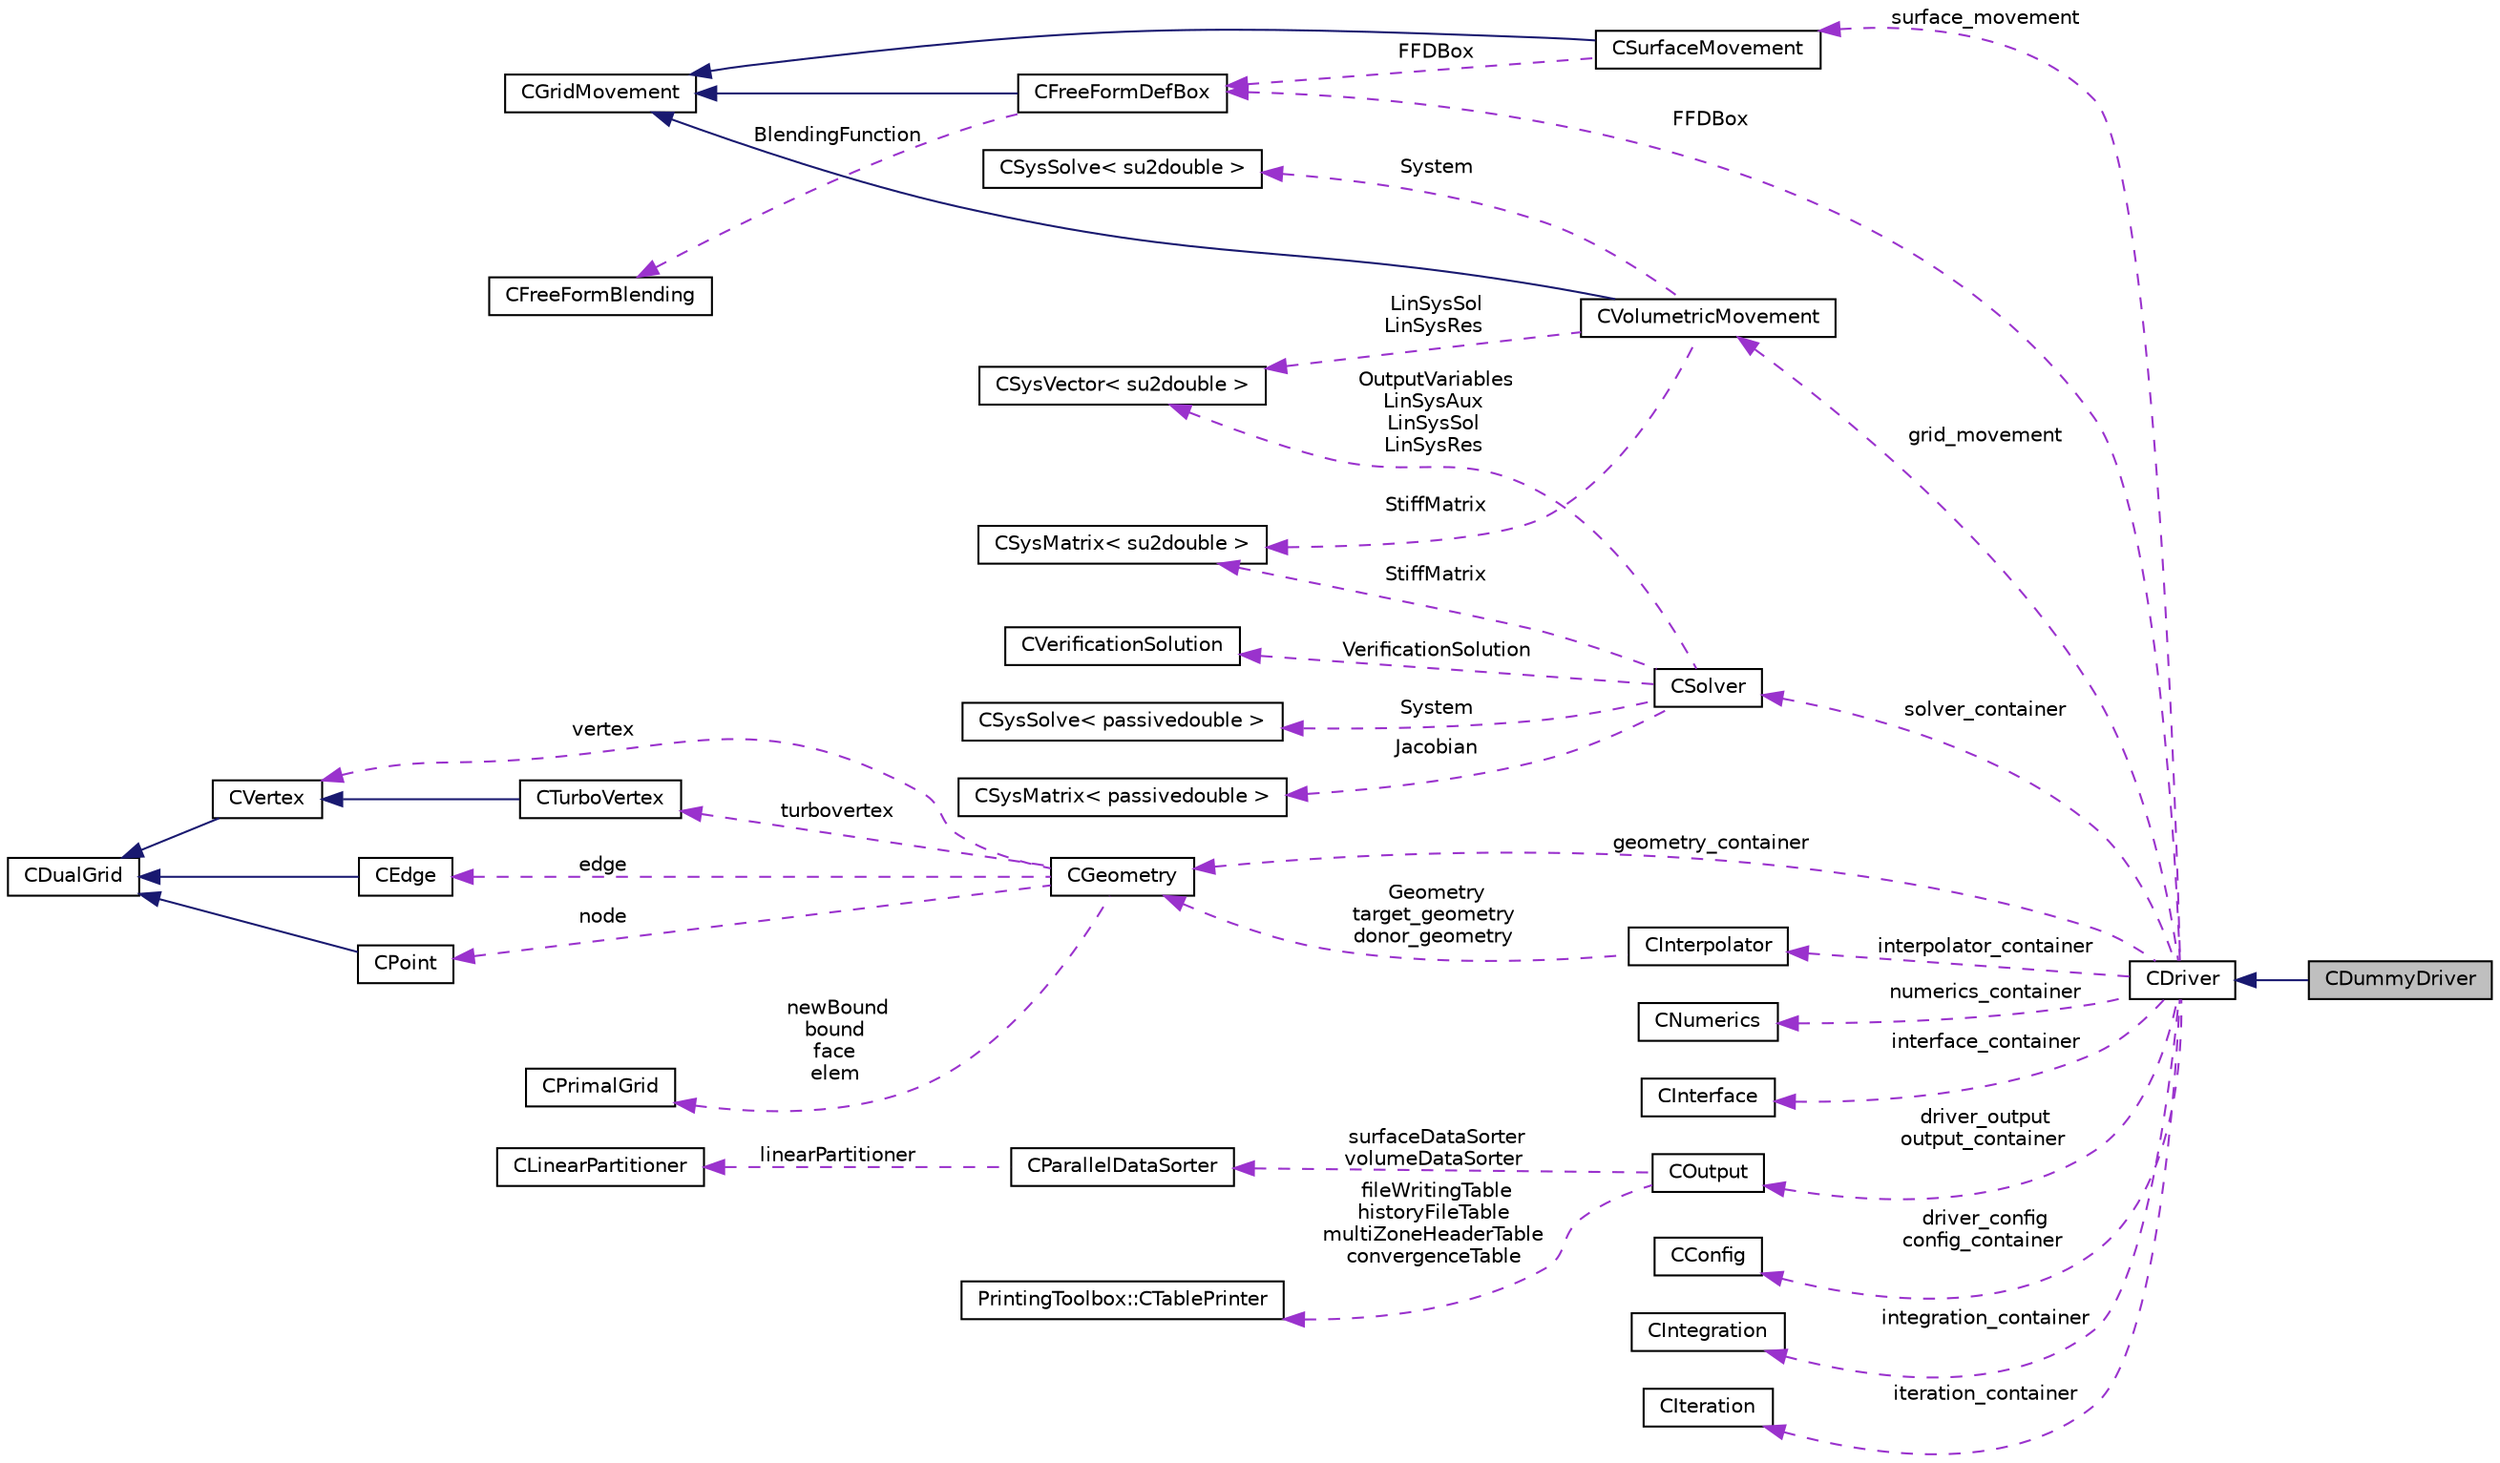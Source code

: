 digraph "CDummyDriver"
{
  edge [fontname="Helvetica",fontsize="10",labelfontname="Helvetica",labelfontsize="10"];
  node [fontname="Helvetica",fontsize="10",shape=record];
  rankdir="LR";
  Node2 [label="CDummyDriver",height=0.2,width=0.4,color="black", fillcolor="grey75", style="filled", fontcolor="black"];
  Node3 -> Node2 [dir="back",color="midnightblue",fontsize="10",style="solid",fontname="Helvetica"];
  Node3 [label="CDriver",height=0.2,width=0.4,color="black", fillcolor="white", style="filled",URL="$class_c_driver.html",tooltip="Parent class for driving an iteration of a single or multi-zone problem. "];
  Node4 -> Node3 [dir="back",color="darkorchid3",fontsize="10",style="dashed",label=" surface_movement" ,fontname="Helvetica"];
  Node4 [label="CSurfaceMovement",height=0.2,width=0.4,color="black", fillcolor="white", style="filled",URL="$class_c_surface_movement.html",tooltip="Class for moving the surface numerical grid. "];
  Node5 -> Node4 [dir="back",color="midnightblue",fontsize="10",style="solid",fontname="Helvetica"];
  Node5 [label="CGridMovement",height=0.2,width=0.4,color="black", fillcolor="white", style="filled",URL="$class_c_grid_movement.html",tooltip="Class for moving the surface and volumetric numerical grid (2D and 3D problems). "];
  Node6 -> Node4 [dir="back",color="darkorchid3",fontsize="10",style="dashed",label=" FFDBox" ,fontname="Helvetica"];
  Node6 [label="CFreeFormDefBox",height=0.2,width=0.4,color="black", fillcolor="white", style="filled",URL="$class_c_free_form_def_box.html",tooltip="Class for defining the free form FFDBox structure. "];
  Node5 -> Node6 [dir="back",color="midnightblue",fontsize="10",style="solid",fontname="Helvetica"];
  Node7 -> Node6 [dir="back",color="darkorchid3",fontsize="10",style="dashed",label=" BlendingFunction" ,fontname="Helvetica"];
  Node7 [label="CFreeFormBlending",height=0.2,width=0.4,color="black", fillcolor="white", style="filled",URL="$class_c_free_form_blending.html",tooltip="Class that defines the particular kind of blending function for the free form deformation. "];
  Node8 -> Node3 [dir="back",color="darkorchid3",fontsize="10",style="dashed",label=" geometry_container" ,fontname="Helvetica"];
  Node8 [label="CGeometry",height=0.2,width=0.4,color="black", fillcolor="white", style="filled",URL="$class_c_geometry.html",tooltip="Parent class for defining the geometry of the problem (complete geometry, multigrid agglomerated geom..."];
  Node9 -> Node8 [dir="back",color="darkorchid3",fontsize="10",style="dashed",label=" turbovertex" ,fontname="Helvetica"];
  Node9 [label="CTurboVertex",height=0.2,width=0.4,color="black", fillcolor="white", style="filled",URL="$class_c_turbo_vertex.html",tooltip="Class for vertex definition for turbomachinery (equivalent to edges, but for the boundaries). "];
  Node10 -> Node9 [dir="back",color="midnightblue",fontsize="10",style="solid",fontname="Helvetica"];
  Node10 [label="CVertex",height=0.2,width=0.4,color="black", fillcolor="white", style="filled",URL="$class_c_vertex.html",tooltip="Class for vertex definition (equivalent to edges, but for the boundaries). "];
  Node11 -> Node10 [dir="back",color="midnightblue",fontsize="10",style="solid",fontname="Helvetica"];
  Node11 [label="CDualGrid",height=0.2,width=0.4,color="black", fillcolor="white", style="filled",URL="$class_c_dual_grid.html",tooltip="Class for controlling the dual volume definition. The dual volume is compose by three main elements: ..."];
  Node12 -> Node8 [dir="back",color="darkorchid3",fontsize="10",style="dashed",label=" newBound\nbound\nface\nelem" ,fontname="Helvetica"];
  Node12 [label="CPrimalGrid",height=0.2,width=0.4,color="black", fillcolor="white", style="filled",URL="$class_c_primal_grid.html",tooltip="Class to define the numerical primal grid. "];
  Node10 -> Node8 [dir="back",color="darkorchid3",fontsize="10",style="dashed",label=" vertex" ,fontname="Helvetica"];
  Node13 -> Node8 [dir="back",color="darkorchid3",fontsize="10",style="dashed",label=" edge" ,fontname="Helvetica"];
  Node13 [label="CEdge",height=0.2,width=0.4,color="black", fillcolor="white", style="filled",URL="$class_c_edge.html",tooltip="Class for defining an edge. "];
  Node11 -> Node13 [dir="back",color="midnightblue",fontsize="10",style="solid",fontname="Helvetica"];
  Node14 -> Node8 [dir="back",color="darkorchid3",fontsize="10",style="dashed",label=" node" ,fontname="Helvetica"];
  Node14 [label="CPoint",height=0.2,width=0.4,color="black", fillcolor="white", style="filled",URL="$class_c_point.html",tooltip="Class for point definition (including control volume definition). "];
  Node11 -> Node14 [dir="back",color="midnightblue",fontsize="10",style="solid",fontname="Helvetica"];
  Node15 -> Node3 [dir="back",color="darkorchid3",fontsize="10",style="dashed",label=" numerics_container" ,fontname="Helvetica"];
  Node15 [label="CNumerics",height=0.2,width=0.4,color="black", fillcolor="white", style="filled",URL="$class_c_numerics.html",tooltip="Class for defining the numerical methods. "];
  Node16 -> Node3 [dir="back",color="darkorchid3",fontsize="10",style="dashed",label=" interface_container" ,fontname="Helvetica"];
  Node16 [label="CInterface",height=0.2,width=0.4,color="black", fillcolor="white", style="filled",URL="$class_c_interface.html",tooltip="Main class for defining the physical transfer of information. "];
  Node17 -> Node3 [dir="back",color="darkorchid3",fontsize="10",style="dashed",label=" driver_output\noutput_container" ,fontname="Helvetica"];
  Node17 [label="COutput",height=0.2,width=0.4,color="black", fillcolor="white", style="filled",URL="$class_c_output.html",tooltip="Class for writing the convergence history and to write solution data to file. "];
  Node18 -> Node17 [dir="back",color="darkorchid3",fontsize="10",style="dashed",label=" surfaceDataSorter\nvolumeDataSorter" ,fontname="Helvetica"];
  Node18 [label="CParallelDataSorter",height=0.2,width=0.4,color="black", fillcolor="white", style="filled",URL="$class_c_parallel_data_sorter.html"];
  Node19 -> Node18 [dir="back",color="darkorchid3",fontsize="10",style="dashed",label=" linearPartitioner" ,fontname="Helvetica"];
  Node19 [label="CLinearPartitioner",height=0.2,width=0.4,color="black", fillcolor="white", style="filled",URL="$class_c_linear_partitioner.html",tooltip="Helper class that provides the counts for each rank in a linear partitioning given the global count a..."];
  Node20 -> Node17 [dir="back",color="darkorchid3",fontsize="10",style="dashed",label=" fileWritingTable\nhistoryFileTable\nmultiZoneHeaderTable\nconvergenceTable" ,fontname="Helvetica"];
  Node20 [label="PrintingToolbox::CTablePrinter",height=0.2,width=0.4,color="black", fillcolor="white", style="filled",URL="$class_printing_toolbox_1_1_c_table_printer.html",tooltip="Class for writing output in a table. "];
  Node21 -> Node3 [dir="back",color="darkorchid3",fontsize="10",style="dashed",label=" driver_config\nconfig_container" ,fontname="Helvetica"];
  Node21 [label="CConfig",height=0.2,width=0.4,color="black", fillcolor="white", style="filled",URL="$class_c_config.html",tooltip="Main class for defining the problem; basically this class reads the configuration file..."];
  Node22 -> Node3 [dir="back",color="darkorchid3",fontsize="10",style="dashed",label=" solver_container" ,fontname="Helvetica"];
  Node22 [label="CSolver",height=0.2,width=0.4,color="black", fillcolor="white", style="filled",URL="$class_c_solver.html",tooltip="Main class for defining the PDE solution, it requires a child class for each particular solver (Euler..."];
  Node23 -> Node22 [dir="back",color="darkorchid3",fontsize="10",style="dashed",label=" StiffMatrix" ,fontname="Helvetica"];
  Node23 [label="CSysMatrix\< su2double \>",height=0.2,width=0.4,color="black", fillcolor="white", style="filled",URL="$class_c_sys_matrix.html"];
  Node24 -> Node22 [dir="back",color="darkorchid3",fontsize="10",style="dashed",label=" OutputVariables\nLinSysAux\nLinSysSol\nLinSysRes" ,fontname="Helvetica"];
  Node24 [label="CSysVector\< su2double \>",height=0.2,width=0.4,color="black", fillcolor="white", style="filled",URL="$class_c_sys_vector.html"];
  Node25 -> Node22 [dir="back",color="darkorchid3",fontsize="10",style="dashed",label=" System" ,fontname="Helvetica"];
  Node25 [label="CSysSolve\< passivedouble \>",height=0.2,width=0.4,color="black", fillcolor="white", style="filled",URL="$class_c_sys_solve.html"];
  Node26 -> Node22 [dir="back",color="darkorchid3",fontsize="10",style="dashed",label=" VerificationSolution" ,fontname="Helvetica"];
  Node26 [label="CVerificationSolution",height=0.2,width=0.4,color="black", fillcolor="white", style="filled",URL="$class_c_verification_solution.html",tooltip="Class for holding verification PDE solutions, e.g., phi = phi(x,y,z,t), used for initial conditions..."];
  Node27 -> Node22 [dir="back",color="darkorchid3",fontsize="10",style="dashed",label=" Jacobian" ,fontname="Helvetica"];
  Node27 [label="CSysMatrix\< passivedouble \>",height=0.2,width=0.4,color="black", fillcolor="white", style="filled",URL="$class_c_sys_matrix.html"];
  Node6 -> Node3 [dir="back",color="darkorchid3",fontsize="10",style="dashed",label=" FFDBox" ,fontname="Helvetica"];
  Node28 -> Node3 [dir="back",color="darkorchid3",fontsize="10",style="dashed",label=" integration_container" ,fontname="Helvetica"];
  Node28 [label="CIntegration",height=0.2,width=0.4,color="black", fillcolor="white", style="filled",URL="$class_c_integration.html",tooltip="Main class for doing the space integration, time integration, and monitoring of a system of Partial D..."];
  Node29 -> Node3 [dir="back",color="darkorchid3",fontsize="10",style="dashed",label=" interpolator_container" ,fontname="Helvetica"];
  Node29 [label="CInterpolator",height=0.2,width=0.4,color="black", fillcolor="white", style="filled",URL="$class_c_interpolator.html",tooltip="Main class for defining the interpolator, it requires a child class for each particular interpolation..."];
  Node8 -> Node29 [dir="back",color="darkorchid3",fontsize="10",style="dashed",label=" Geometry\ntarget_geometry\ndonor_geometry" ,fontname="Helvetica"];
  Node30 -> Node3 [dir="back",color="darkorchid3",fontsize="10",style="dashed",label=" grid_movement" ,fontname="Helvetica"];
  Node30 [label="CVolumetricMovement",height=0.2,width=0.4,color="black", fillcolor="white", style="filled",URL="$class_c_volumetric_movement.html",tooltip="Class for moving the volumetric numerical grid. "];
  Node5 -> Node30 [dir="back",color="midnightblue",fontsize="10",style="solid",fontname="Helvetica"];
  Node23 -> Node30 [dir="back",color="darkorchid3",fontsize="10",style="dashed",label=" StiffMatrix" ,fontname="Helvetica"];
  Node24 -> Node30 [dir="back",color="darkorchid3",fontsize="10",style="dashed",label=" LinSysSol\nLinSysRes" ,fontname="Helvetica"];
  Node31 -> Node30 [dir="back",color="darkorchid3",fontsize="10",style="dashed",label=" System" ,fontname="Helvetica"];
  Node31 [label="CSysSolve\< su2double \>",height=0.2,width=0.4,color="black", fillcolor="white", style="filled",URL="$class_c_sys_solve.html"];
  Node32 -> Node3 [dir="back",color="darkorchid3",fontsize="10",style="dashed",label=" iteration_container" ,fontname="Helvetica"];
  Node32 [label="CIteration",height=0.2,width=0.4,color="black", fillcolor="white", style="filled",URL="$class_c_iteration.html",tooltip="Parent class for defining a single iteration of a physics problem. "];
}
